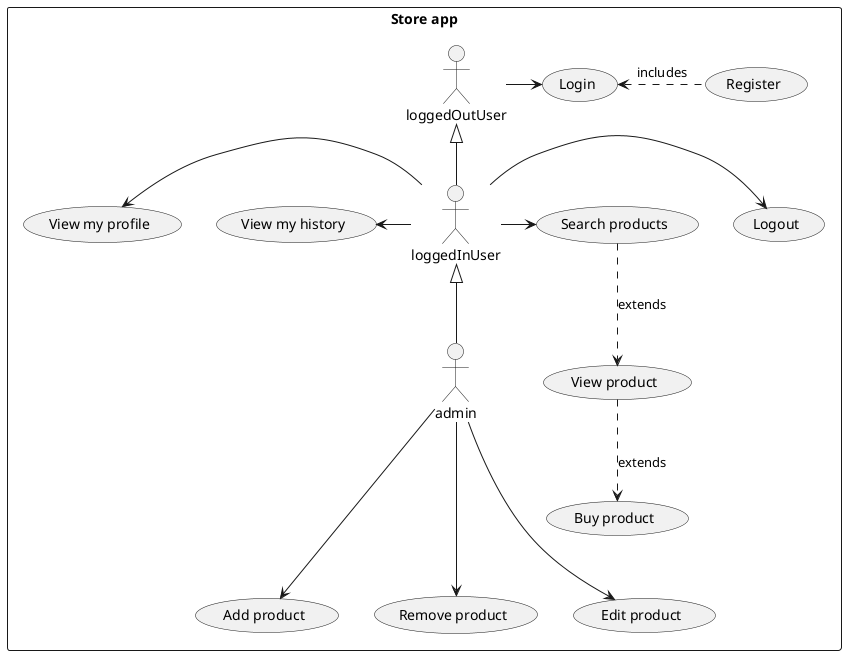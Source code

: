 @startuml

    rectangle "Store app" {

        'Creating actors
        actor loggedInUser
        actor loggedOutUser
        actor admin

        'Adding extensions
        loggedOutUser <|-- loggedInUser
        loggedInUser <|-- admin

        'Creating use cases of logged out user
        loggedOutUser --right-> (Login)
        (Login) <. (Register): includes

        'Creating use cases of logged in user
        loggedInUser --right-> (Logout)
        loggedInUser --right-> (Search products)
        loggedInUser --left-> (View my history)
        loggedInUser --left-> (View my profile)
        (Search products) .down.> (View product): extends
        (View product) .down.> (Buy product): extends

        'Creating use cases of admin
        admin --down-> (Add product)
        admin --down-> (Remove product)
        admin --down-> (Edit product)
    }

@enduml
